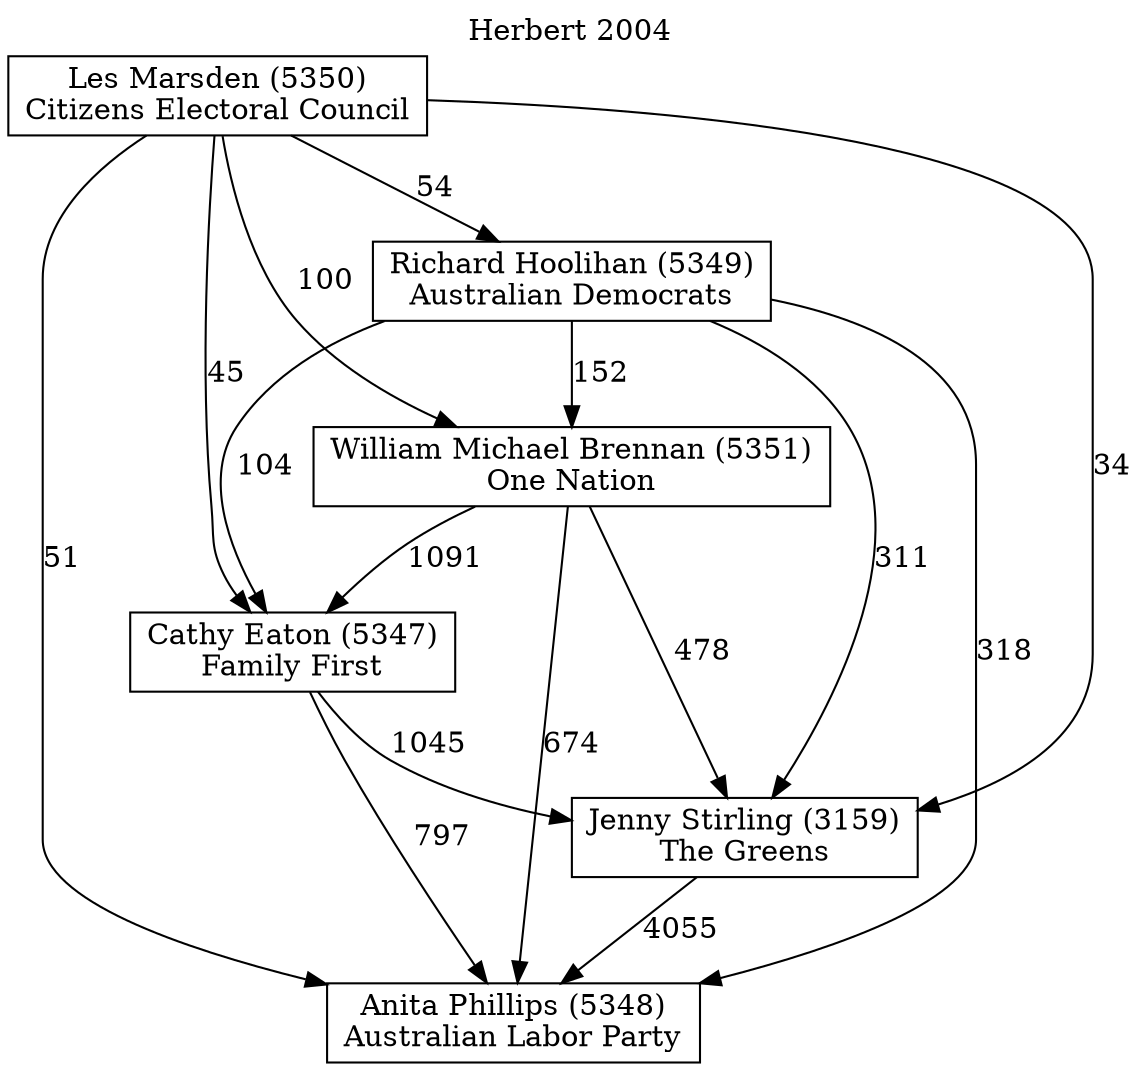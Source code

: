 // House preference flow
digraph "Anita Phillips (5348)_Herbert_2004" {
	graph [label="Herbert 2004" labelloc=t mclimit=10]
	node [shape=box]
	"Anita Phillips (5348)" [label="Anita Phillips (5348)
Australian Labor Party"]
	"Jenny Stirling (3159)" [label="Jenny Stirling (3159)
The Greens"]
	"Cathy Eaton (5347)" [label="Cathy Eaton (5347)
Family First"]
	"William Michael Brennan (5351)" [label="William Michael Brennan (5351)
One Nation"]
	"Richard Hoolihan (5349)" [label="Richard Hoolihan (5349)
Australian Democrats"]
	"Les Marsden (5350)" [label="Les Marsden (5350)
Citizens Electoral Council"]
	"Jenny Stirling (3159)" -> "Anita Phillips (5348)" [label=4055]
	"Cathy Eaton (5347)" -> "Jenny Stirling (3159)" [label=1045]
	"William Michael Brennan (5351)" -> "Cathy Eaton (5347)" [label=1091]
	"Richard Hoolihan (5349)" -> "William Michael Brennan (5351)" [label=152]
	"Les Marsden (5350)" -> "Richard Hoolihan (5349)" [label=54]
	"Cathy Eaton (5347)" -> "Anita Phillips (5348)" [label=797]
	"William Michael Brennan (5351)" -> "Anita Phillips (5348)" [label=674]
	"Richard Hoolihan (5349)" -> "Anita Phillips (5348)" [label=318]
	"Les Marsden (5350)" -> "Anita Phillips (5348)" [label=51]
	"Les Marsden (5350)" -> "William Michael Brennan (5351)" [label=100]
	"Richard Hoolihan (5349)" -> "Cathy Eaton (5347)" [label=104]
	"Les Marsden (5350)" -> "Cathy Eaton (5347)" [label=45]
	"William Michael Brennan (5351)" -> "Jenny Stirling (3159)" [label=478]
	"Richard Hoolihan (5349)" -> "Jenny Stirling (3159)" [label=311]
	"Les Marsden (5350)" -> "Jenny Stirling (3159)" [label=34]
}
